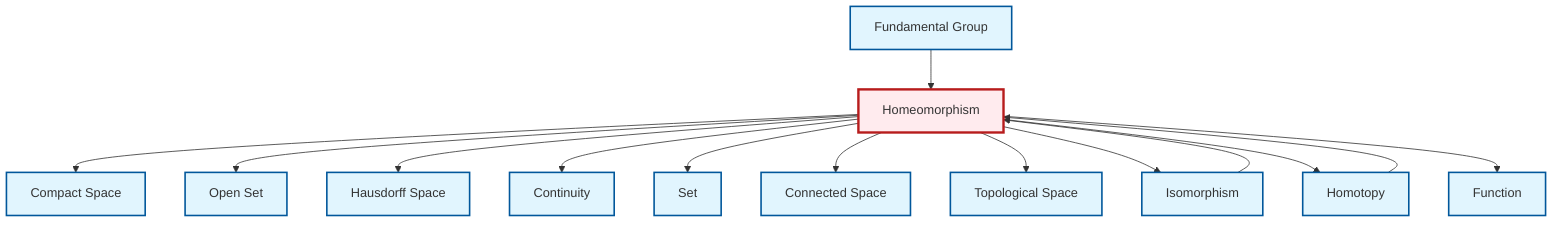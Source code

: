 graph TD
    classDef definition fill:#e1f5fe,stroke:#01579b,stroke-width:2px
    classDef theorem fill:#f3e5f5,stroke:#4a148c,stroke-width:2px
    classDef axiom fill:#fff3e0,stroke:#e65100,stroke-width:2px
    classDef example fill:#e8f5e9,stroke:#1b5e20,stroke-width:2px
    classDef current fill:#ffebee,stroke:#b71c1c,stroke-width:3px
    def-open-set["Open Set"]:::definition
    def-function["Function"]:::definition
    def-compact["Compact Space"]:::definition
    def-homeomorphism["Homeomorphism"]:::definition
    def-homotopy["Homotopy"]:::definition
    def-isomorphism["Isomorphism"]:::definition
    def-set["Set"]:::definition
    def-fundamental-group["Fundamental Group"]:::definition
    def-topological-space["Topological Space"]:::definition
    def-continuity["Continuity"]:::definition
    def-connected["Connected Space"]:::definition
    def-hausdorff["Hausdorff Space"]:::definition
    def-homeomorphism --> def-compact
    def-homotopy --> def-homeomorphism
    def-homeomorphism --> def-open-set
    def-homeomorphism --> def-hausdorff
    def-homeomorphism --> def-continuity
    def-isomorphism --> def-homeomorphism
    def-homeomorphism --> def-set
    def-homeomorphism --> def-connected
    def-homeomorphism --> def-topological-space
    def-fundamental-group --> def-homeomorphism
    def-homeomorphism --> def-isomorphism
    def-homeomorphism --> def-homotopy
    def-homeomorphism --> def-function
    class def-homeomorphism current